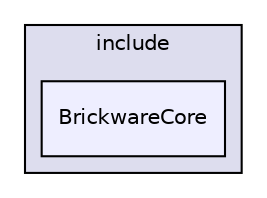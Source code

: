 digraph "BrickwareCore/include/BrickwareCore" {
  compound=true
  node [ fontsize="10", fontname="Helvetica"];
  edge [ labelfontsize="10", labelfontname="Helvetica"];
  subgraph clusterdir_be69db95d899b5365f815a56775fc6cf {
    graph [ bgcolor="#ddddee", pencolor="black", label="include" fontname="Helvetica", fontsize="10", URL="dir_be69db95d899b5365f815a56775fc6cf.html"]
  dir_a00d7de2cc5d22d19b973e9b92967b24 [shape=box, label="BrickwareCore", style="filled", fillcolor="#eeeeff", pencolor="black", URL="dir_a00d7de2cc5d22d19b973e9b92967b24.html"];
  }
}
